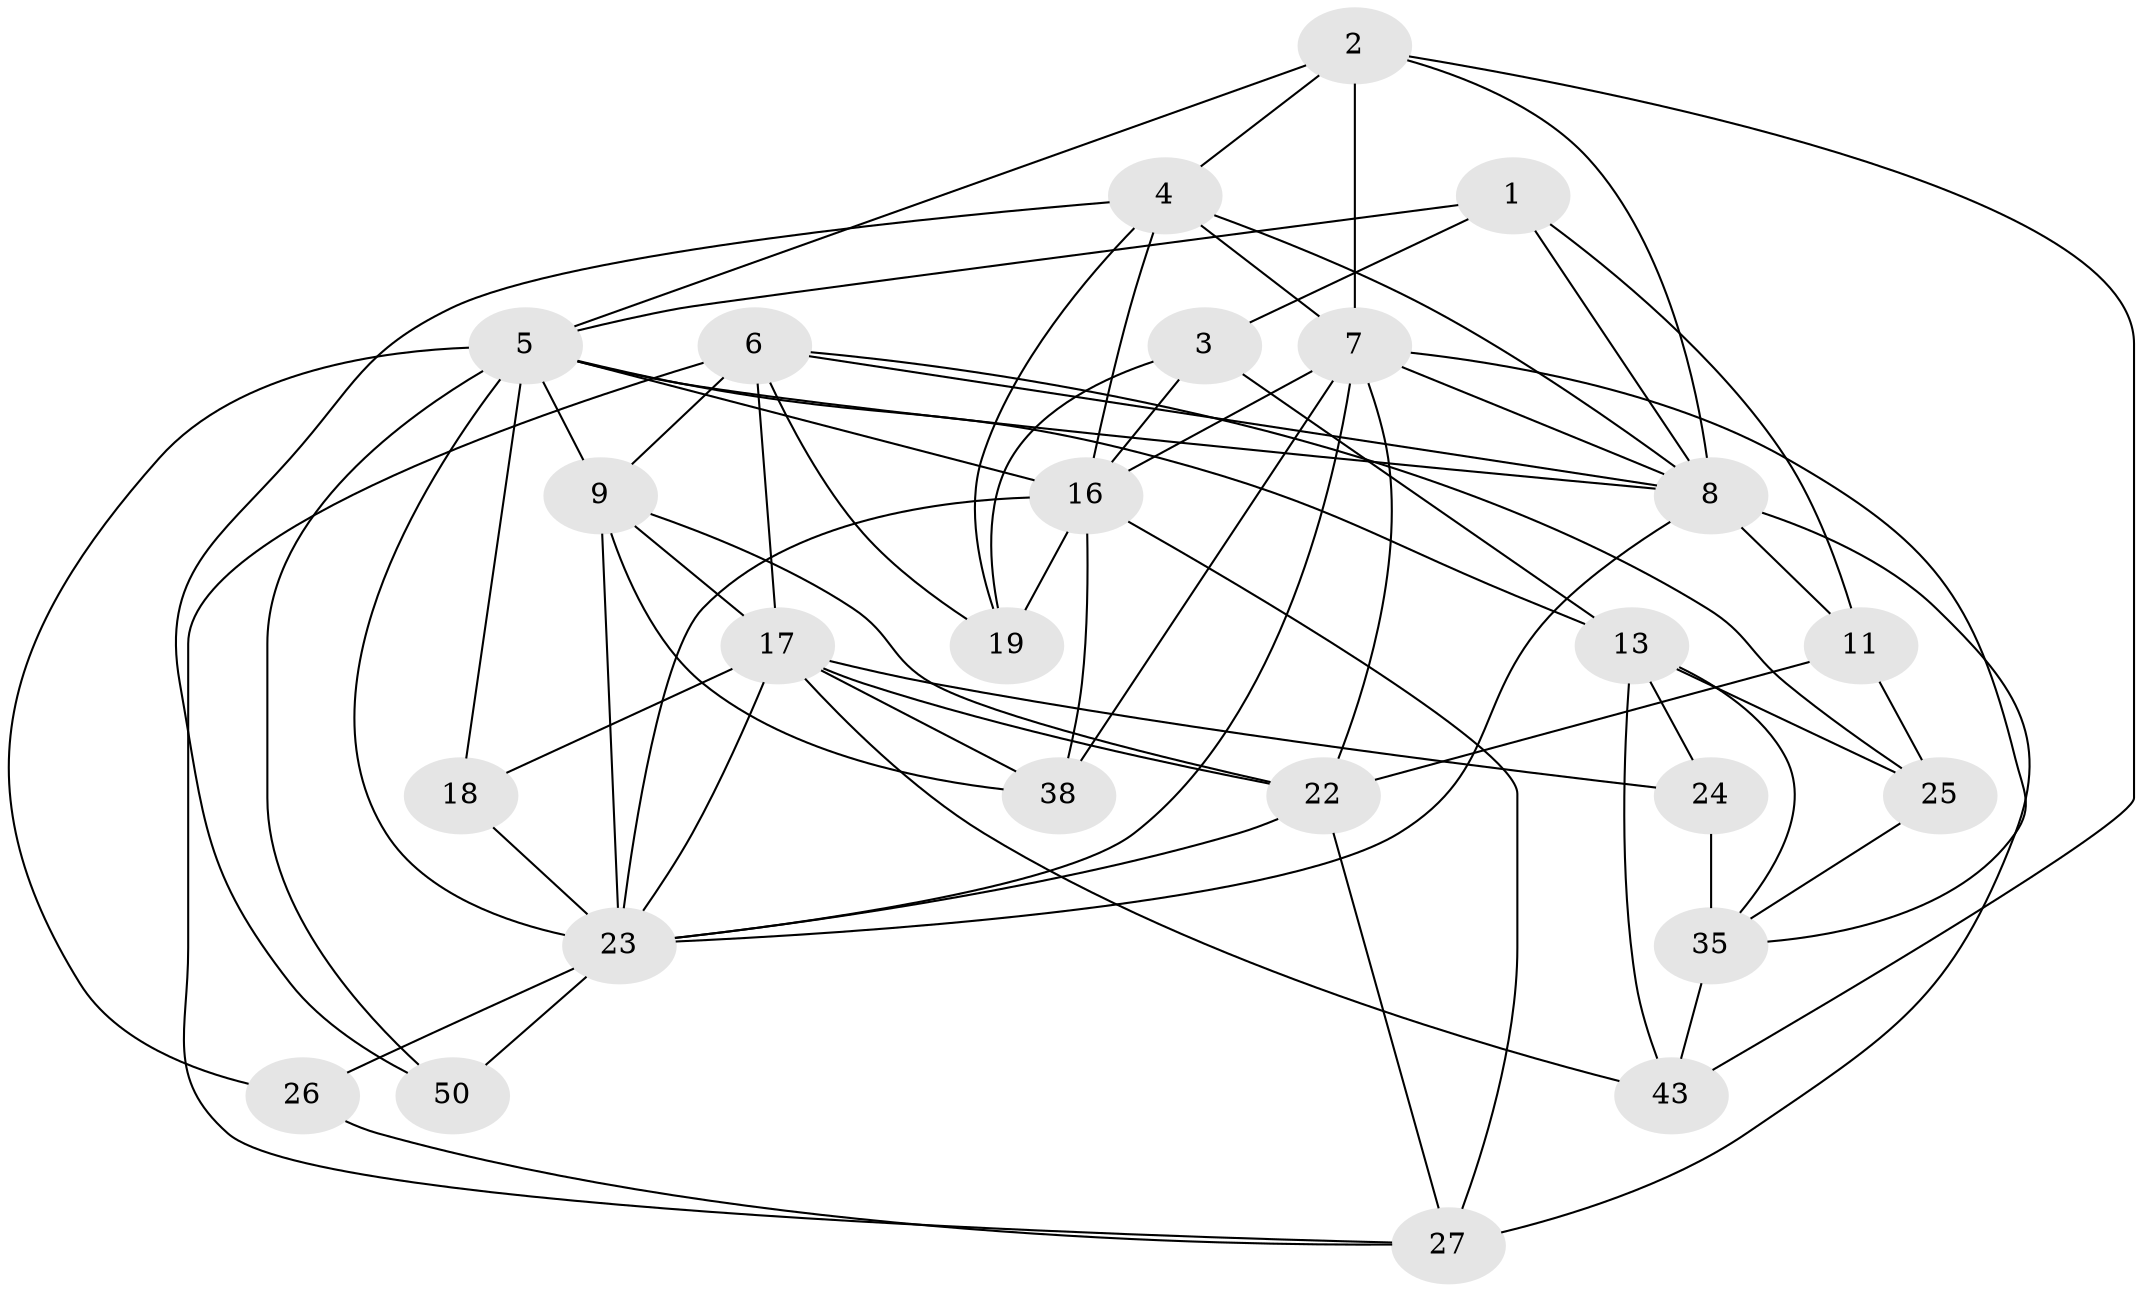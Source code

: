 // original degree distribution, {4: 1.0}
// Generated by graph-tools (version 1.1) at 2025/16/03/09/25 04:16:33]
// undirected, 25 vertices, 69 edges
graph export_dot {
graph [start="1"]
  node [color=gray90,style=filled];
  1;
  2 [super="+39"];
  3;
  4 [super="+10+28"];
  5 [super="+15+48+45+34"];
  6 [super="+14"];
  7 [super="+12"];
  8 [super="+20+30"];
  9 [super="+31"];
  11;
  13 [super="+42"];
  16 [super="+46+29"];
  17 [super="+33"];
  18;
  19;
  22 [super="+40"];
  23 [super="+36+44+37"];
  24;
  25;
  26;
  27 [super="+49"];
  35 [super="+41"];
  38;
  43;
  50;
  1 -- 3;
  1 -- 11;
  1 -- 5;
  1 -- 8;
  2 -- 43;
  2 -- 7 [weight=2];
  2 -- 8;
  2 -- 4;
  2 -- 5;
  3 -- 13;
  3 -- 19;
  3 -- 16;
  4 -- 50 [weight=2];
  4 -- 19;
  4 -- 16;
  4 -- 7 [weight=2];
  4 -- 8;
  5 -- 50;
  5 -- 18 [weight=2];
  5 -- 23;
  5 -- 26 [weight=2];
  5 -- 13;
  5 -- 9;
  5 -- 16;
  5 -- 8;
  6 -- 25;
  6 -- 9;
  6 -- 19;
  6 -- 27;
  6 -- 17;
  6 -- 8;
  7 -- 38;
  7 -- 16;
  7 -- 35;
  7 -- 23;
  7 -- 22;
  7 -- 8;
  8 -- 23;
  8 -- 27 [weight=2];
  8 -- 11;
  9 -- 17;
  9 -- 38;
  9 -- 23;
  9 -- 22;
  11 -- 22;
  11 -- 25;
  13 -- 43;
  13 -- 24;
  13 -- 25;
  13 -- 35;
  16 -- 27;
  16 -- 19;
  16 -- 38;
  16 -- 23;
  17 -- 18;
  17 -- 38;
  17 -- 23;
  17 -- 24;
  17 -- 43;
  17 -- 22;
  18 -- 23;
  22 -- 23;
  22 -- 27;
  23 -- 26;
  23 -- 50;
  24 -- 35 [weight=2];
  25 -- 35;
  26 -- 27;
  35 -- 43;
}
